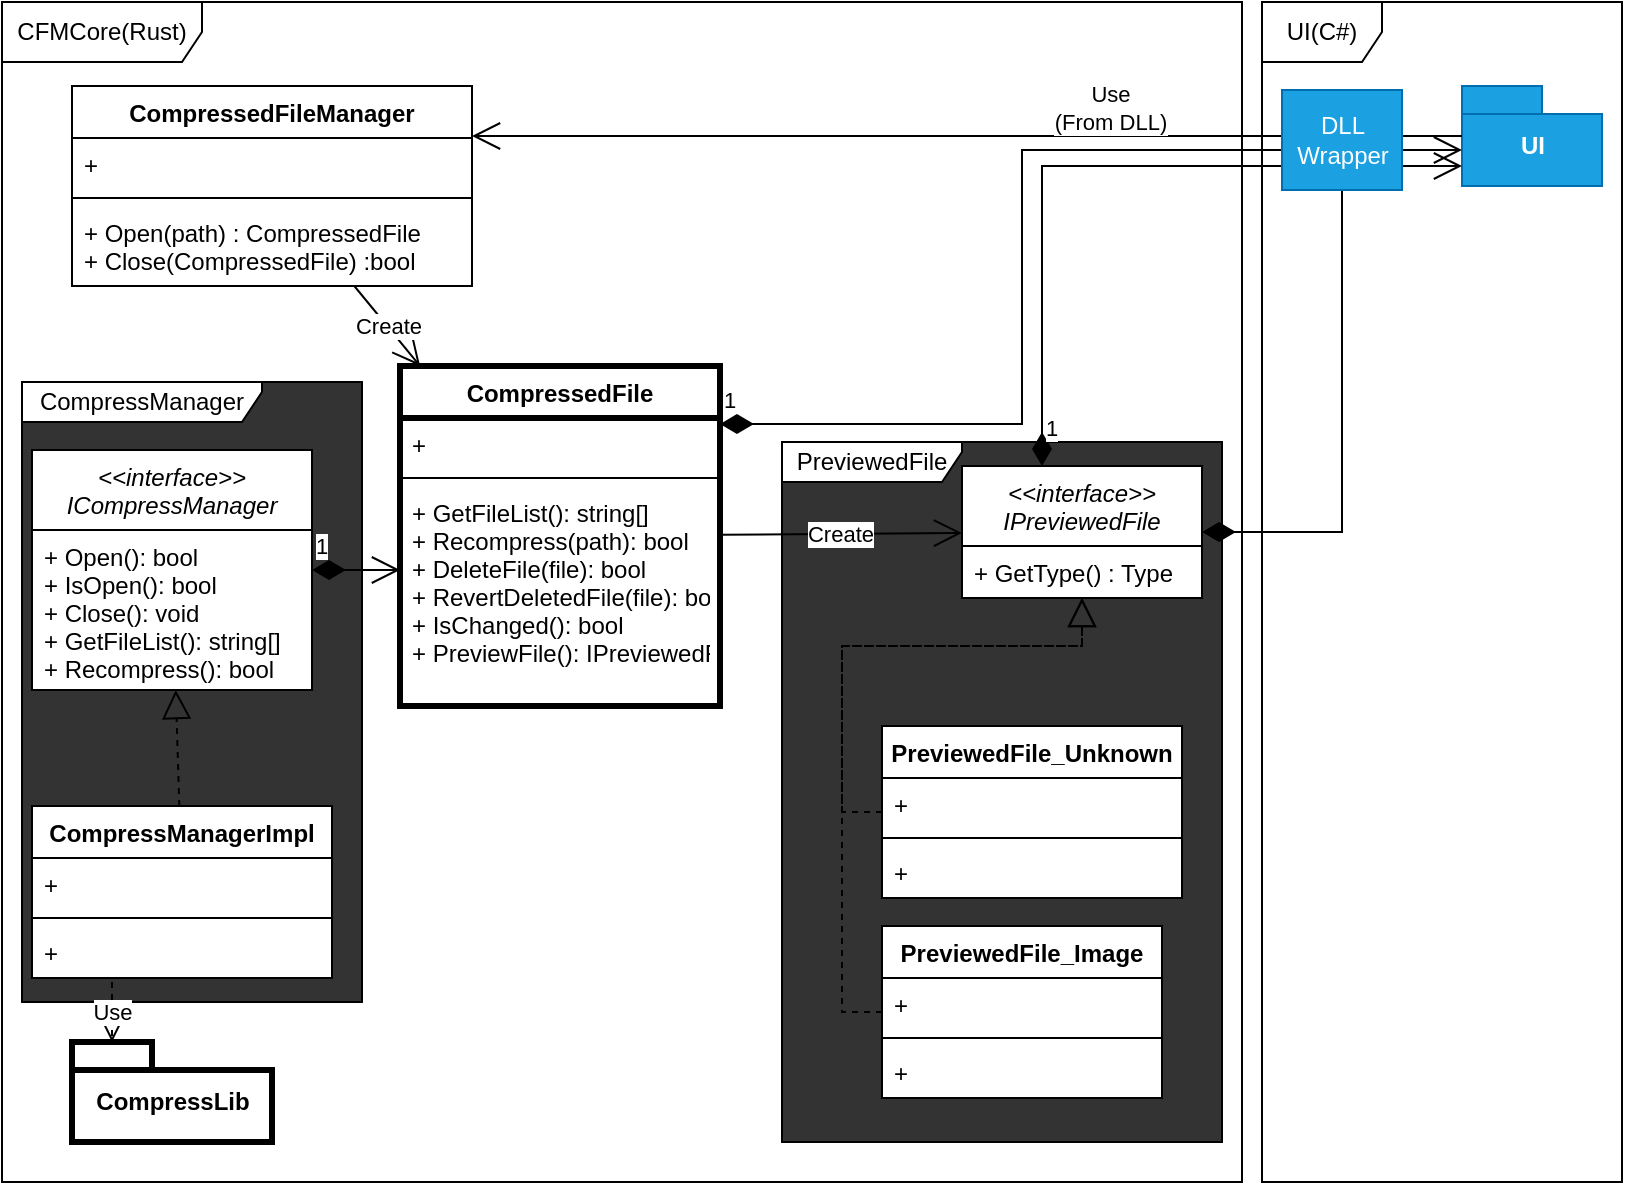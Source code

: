 <mxfile>
    <diagram id="K-_tS5VqKWmJsXcCOMkU" name="페이지-1">
        <mxGraphModel dx="332" dy="471" grid="1" gridSize="10" guides="1" tooltips="1" connect="1" arrows="1" fold="1" page="1" pageScale="1" pageWidth="827" pageHeight="1169" math="0" shadow="0">
            <root>
                <mxCell id="0"/>
                <mxCell id="1" parent="0"/>
                <mxCell id="8" value="CFMCore(Rust)" style="shape=umlFrame;whiteSpace=wrap;html=1;width=100;height=30;" parent="1" vertex="1">
                    <mxGeometry x="10" y="10" width="620" height="590" as="geometry"/>
                </mxCell>
                <mxCell id="55" value="PreviewedFile" style="shape=umlFrame;whiteSpace=wrap;html=1;width=90;height=20;strokeColor=default;gradientColor=none;swimlaneFillColor=#333333;" parent="1" vertex="1">
                    <mxGeometry x="400" y="230" width="220" height="350" as="geometry"/>
                </mxCell>
                <mxCell id="65" value="CompressManager" style="shape=umlFrame;whiteSpace=wrap;html=1;width=120;height=20;strokeColor=default;gradientColor=none;swimlaneFillColor=#333333;" parent="1" vertex="1">
                    <mxGeometry x="20" y="200" width="170" height="310" as="geometry"/>
                </mxCell>
                <mxCell id="2" value="CompressedFile" style="swimlane;fontStyle=1;align=center;verticalAlign=top;childLayout=stackLayout;horizontal=1;startSize=26;horizontalStack=0;resizeParent=1;resizeParentMax=0;resizeLast=0;collapsible=1;marginBottom=0;strokeWidth=3;swimlaneFillColor=default;" parent="1" vertex="1">
                    <mxGeometry x="209" y="192" width="160" height="170" as="geometry"/>
                </mxCell>
                <mxCell id="3" value="+ " style="text;strokeColor=none;fillColor=none;align=left;verticalAlign=top;spacingLeft=4;spacingRight=4;overflow=hidden;rotatable=0;points=[[0,0.5],[1,0.5]];portConstraint=eastwest;" parent="2" vertex="1">
                    <mxGeometry y="26" width="160" height="26" as="geometry"/>
                </mxCell>
                <mxCell id="4" value="" style="line;strokeWidth=1;fillColor=none;align=left;verticalAlign=middle;spacingTop=-1;spacingLeft=3;spacingRight=3;rotatable=0;labelPosition=right;points=[];portConstraint=eastwest;strokeColor=inherit;" parent="2" vertex="1">
                    <mxGeometry y="52" width="160" height="8" as="geometry"/>
                </mxCell>
                <mxCell id="5" value="+ GetFileList(): string[]&#10;+ Recompress(path): bool&#10;+ DeleteFile(file): bool&#10;+ RevertDeletedFile(file): bool&#10;+ IsChanged(): bool&#10;+ PreviewFile(): IPreviewedFile" style="text;strokeColor=none;fillColor=none;align=left;verticalAlign=top;spacingLeft=4;spacingRight=4;overflow=hidden;rotatable=0;points=[[0,0.5],[1,0.5]];portConstraint=eastwest;" parent="2" vertex="1">
                    <mxGeometry y="60" width="160" height="110" as="geometry"/>
                </mxCell>
                <mxCell id="7" value="UI" style="shape=folder;fontStyle=1;spacingTop=10;tabWidth=40;tabHeight=14;tabPosition=left;html=1;fillColor=#1ba1e2;fontColor=#ffffff;strokeColor=#006EAF;" parent="1" vertex="1">
                    <mxGeometry x="740" y="52" width="70" height="50" as="geometry"/>
                </mxCell>
                <mxCell id="9" value="1" style="endArrow=open;html=1;endSize=12;startArrow=diamondThin;startSize=14;startFill=1;edgeStyle=orthogonalEdgeStyle;align=left;verticalAlign=bottom;entryX=0;entryY=0;entryDx=0;entryDy=32;entryPerimeter=0;rounded=0;" parent="1" source="2" target="7" edge="1">
                    <mxGeometry x="-1" y="3" relative="1" as="geometry">
                        <mxPoint x="350" y="312" as="sourcePoint"/>
                        <mxPoint x="510" y="312" as="targetPoint"/>
                        <Array as="points">
                            <mxPoint x="520" y="221"/>
                            <mxPoint x="520" y="84"/>
                        </Array>
                    </mxGeometry>
                </mxCell>
                <mxCell id="14" value="CompressedFileManager" style="swimlane;fontStyle=1;align=center;verticalAlign=top;childLayout=stackLayout;horizontal=1;startSize=26;horizontalStack=0;resizeParent=1;resizeParentMax=0;resizeLast=0;collapsible=1;marginBottom=0;swimlaneFillColor=default;" parent="1" vertex="1">
                    <mxGeometry x="45" y="52" width="200" height="100" as="geometry"/>
                </mxCell>
                <mxCell id="15" value="+ " style="text;strokeColor=none;fillColor=none;align=left;verticalAlign=top;spacingLeft=4;spacingRight=4;overflow=hidden;rotatable=0;points=[[0,0.5],[1,0.5]];portConstraint=eastwest;" parent="14" vertex="1">
                    <mxGeometry y="26" width="200" height="26" as="geometry"/>
                </mxCell>
                <mxCell id="16" value="" style="line;strokeWidth=1;fillColor=none;align=left;verticalAlign=middle;spacingTop=-1;spacingLeft=3;spacingRight=3;rotatable=0;labelPosition=right;points=[];portConstraint=eastwest;strokeColor=inherit;" parent="14" vertex="1">
                    <mxGeometry y="52" width="200" height="8" as="geometry"/>
                </mxCell>
                <mxCell id="17" value="+ Open(path) : CompressedFile&#10;+ Close(CompressedFile) :bool" style="text;strokeColor=none;fillColor=none;align=left;verticalAlign=top;spacingLeft=4;spacingRight=4;overflow=hidden;rotatable=0;points=[[0,0.5],[1,0.5]];portConstraint=eastwest;" parent="14" vertex="1">
                    <mxGeometry y="60" width="200" height="40" as="geometry"/>
                </mxCell>
                <mxCell id="18" value="Create" style="endArrow=open;endFill=1;endSize=12;html=1;" parent="1" source="14" target="2" edge="1">
                    <mxGeometry width="160" relative="1" as="geometry">
                        <mxPoint x="305" y="312" as="sourcePoint"/>
                        <mxPoint x="725" y="252" as="targetPoint"/>
                    </mxGeometry>
                </mxCell>
                <mxCell id="19" value="Use&lt;br&gt;(From DLL)" style="endArrow=open;endFill=1;endSize=12;html=1;entryX=1;entryY=0.25;entryDx=0;entryDy=0;" parent="1" source="7" target="14" edge="1">
                    <mxGeometry x="-0.288" y="-14" width="160" relative="1" as="geometry">
                        <mxPoint x="590" y="172" as="sourcePoint"/>
                        <mxPoint x="370" y="188" as="targetPoint"/>
                        <mxPoint as="offset"/>
                    </mxGeometry>
                </mxCell>
                <mxCell id="42" value="&lt;&lt;interface&gt;&gt;&#10;ICompressManager" style="swimlane;fontStyle=2;align=center;verticalAlign=top;childLayout=stackLayout;horizontal=1;startSize=40;horizontalStack=0;resizeParent=1;resizeParentMax=0;resizeLast=0;collapsible=1;marginBottom=0;swimlaneFillColor=default;" parent="1" vertex="1">
                    <mxGeometry x="25" y="234" width="140" height="120" as="geometry"/>
                </mxCell>
                <mxCell id="43" value="+ Open(): bool&#10;+ IsOpen(): bool&#10;+ Close(): void&#10;+ GetFileList(): string[]&#10;+ Recompress(): bool" style="text;strokeColor=none;fillColor=none;align=left;verticalAlign=top;spacingLeft=4;spacingRight=4;overflow=hidden;rotatable=0;points=[[0,0.5],[1,0.5]];portConstraint=eastwest;" parent="42" vertex="1">
                    <mxGeometry y="40" width="140" height="80" as="geometry"/>
                </mxCell>
                <mxCell id="44" value="1" style="endArrow=open;html=1;endSize=12;startArrow=diamondThin;startSize=14;startFill=1;edgeStyle=orthogonalEdgeStyle;align=left;verticalAlign=bottom;rounded=0;" parent="1" source="42" target="2" edge="1">
                    <mxGeometry x="-1" y="3" relative="1" as="geometry">
                        <mxPoint x="379" y="231" as="sourcePoint"/>
                        <mxPoint x="705" y="94" as="targetPoint"/>
                        <Array as="points">
                            <mxPoint x="225" y="252"/>
                            <mxPoint x="225" y="252"/>
                        </Array>
                    </mxGeometry>
                </mxCell>
                <mxCell id="45" value="CompressManagerImpl" style="swimlane;fontStyle=1;align=center;verticalAlign=top;childLayout=stackLayout;horizontal=1;startSize=26;horizontalStack=0;resizeParent=1;resizeParentMax=0;resizeLast=0;collapsible=1;marginBottom=0;swimlaneFillColor=default;" parent="1" vertex="1">
                    <mxGeometry x="25" y="412" width="150" height="86" as="geometry"/>
                </mxCell>
                <mxCell id="46" value="+ " style="text;strokeColor=none;fillColor=none;align=left;verticalAlign=top;spacingLeft=4;spacingRight=4;overflow=hidden;rotatable=0;points=[[0,0.5],[1,0.5]];portConstraint=eastwest;" parent="45" vertex="1">
                    <mxGeometry y="26" width="150" height="26" as="geometry"/>
                </mxCell>
                <mxCell id="47" value="" style="line;strokeWidth=1;fillColor=none;align=left;verticalAlign=middle;spacingTop=-1;spacingLeft=3;spacingRight=3;rotatable=0;labelPosition=right;points=[];portConstraint=eastwest;strokeColor=inherit;" parent="45" vertex="1">
                    <mxGeometry y="52" width="150" height="8" as="geometry"/>
                </mxCell>
                <mxCell id="48" value="+ " style="text;strokeColor=none;fillColor=none;align=left;verticalAlign=top;spacingLeft=4;spacingRight=4;overflow=hidden;rotatable=0;points=[[0,0.5],[1,0.5]];portConstraint=eastwest;" parent="45" vertex="1">
                    <mxGeometry y="60" width="150" height="26" as="geometry"/>
                </mxCell>
                <mxCell id="49" value="" style="endArrow=block;dashed=1;endFill=0;endSize=12;html=1;rounded=0;" parent="1" source="45" target="42" edge="1">
                    <mxGeometry width="160" relative="1" as="geometry">
                        <mxPoint x="475" y="425" as="sourcePoint"/>
                        <mxPoint x="515" y="318" as="targetPoint"/>
                        <Array as="points"/>
                    </mxGeometry>
                </mxCell>
                <mxCell id="50" value="" style="endArrow=none;html=1;endSize=12;startArrow=diamondThin;startSize=14;startFill=1;edgeStyle=orthogonalEdgeStyle;align=left;verticalAlign=bottom;rounded=0;" parent="1" source="22" target="20" edge="1">
                    <mxGeometry x="-0.901" relative="1" as="geometry">
                        <mxPoint x="530" y="242" as="sourcePoint"/>
                        <mxPoint x="740" y="92" as="targetPoint"/>
                        <Array as="points"/>
                        <mxPoint as="offset"/>
                    </mxGeometry>
                </mxCell>
                <mxCell id="51" value="1" style="endArrow=open;html=1;endSize=12;startArrow=diamondThin;startSize=14;startFill=1;edgeStyle=orthogonalEdgeStyle;align=left;verticalAlign=bottom;rounded=0;" parent="1" source="22" target="7" edge="1">
                    <mxGeometry x="-0.944" relative="1" as="geometry">
                        <mxPoint x="424" y="231" as="sourcePoint"/>
                        <mxPoint x="750" y="94" as="targetPoint"/>
                        <Array as="points">
                            <mxPoint x="530" y="92"/>
                        </Array>
                        <mxPoint as="offset"/>
                    </mxGeometry>
                </mxCell>
                <mxCell id="20" value="DLL&lt;br&gt;Wrapper" style="html=1;fillColor=#1ba1e2;fontColor=#ffffff;strokeColor=#006EAF;" parent="1" vertex="1">
                    <mxGeometry x="650" y="54" width="60" height="50" as="geometry"/>
                </mxCell>
                <mxCell id="52" value="UI(C#)" style="shape=umlFrame;whiteSpace=wrap;html=1;" parent="1" vertex="1">
                    <mxGeometry x="640" y="10" width="180" height="590" as="geometry"/>
                </mxCell>
                <mxCell id="53" value="CompressLib" style="shape=folder;fontStyle=1;spacingTop=10;tabWidth=40;tabHeight=14;tabPosition=left;html=1;strokeWidth=3;" parent="1" vertex="1">
                    <mxGeometry x="45" y="530" width="100" height="50" as="geometry"/>
                </mxCell>
                <mxCell id="54" value="Use" style="endArrow=open;endSize=12;dashed=1;html=1;rounded=0;entryX=0;entryY=0;entryDx=20;entryDy=0;entryPerimeter=0;" parent="1" target="53" edge="1">
                    <mxGeometry width="160" relative="1" as="geometry">
                        <mxPoint x="65" y="500" as="sourcePoint"/>
                        <mxPoint x="415" y="260" as="targetPoint"/>
                    </mxGeometry>
                </mxCell>
                <mxCell id="22" value="&lt;&lt;interface&gt;&gt;&#10;IPreviewedFile" style="swimlane;fontStyle=2;align=center;verticalAlign=top;childLayout=stackLayout;horizontal=1;startSize=40;horizontalStack=0;resizeParent=1;resizeParentMax=0;resizeLast=0;collapsible=1;marginBottom=0;swimlaneFillColor=default;" parent="1" vertex="1">
                    <mxGeometry x="490" y="242" width="120" height="66" as="geometry"/>
                </mxCell>
                <mxCell id="25" value="+ GetType() : Type" style="text;strokeColor=none;fillColor=none;align=left;verticalAlign=top;spacingLeft=4;spacingRight=4;overflow=hidden;rotatable=0;points=[[0,0.5],[1,0.5]];portConstraint=eastwest;" parent="22" vertex="1">
                    <mxGeometry y="40" width="120" height="26" as="geometry"/>
                </mxCell>
                <mxCell id="28" value="PreviewedFile_Image" style="swimlane;fontStyle=1;align=center;verticalAlign=top;childLayout=stackLayout;horizontal=1;startSize=26;horizontalStack=0;resizeParent=1;resizeParentMax=0;resizeLast=0;collapsible=1;marginBottom=0;swimlaneFillColor=default;" parent="1" vertex="1">
                    <mxGeometry x="450" y="472" width="140" height="86" as="geometry"/>
                </mxCell>
                <mxCell id="29" value="+ " style="text;strokeColor=none;fillColor=none;align=left;verticalAlign=top;spacingLeft=4;spacingRight=4;overflow=hidden;rotatable=0;points=[[0,0.5],[1,0.5]];portConstraint=eastwest;" parent="28" vertex="1">
                    <mxGeometry y="26" width="140" height="26" as="geometry"/>
                </mxCell>
                <mxCell id="30" value="" style="line;strokeWidth=1;fillColor=none;align=left;verticalAlign=middle;spacingTop=-1;spacingLeft=3;spacingRight=3;rotatable=0;labelPosition=right;points=[];portConstraint=eastwest;strokeColor=inherit;" parent="28" vertex="1">
                    <mxGeometry y="52" width="140" height="8" as="geometry"/>
                </mxCell>
                <mxCell id="31" value="+ " style="text;strokeColor=none;fillColor=none;align=left;verticalAlign=top;spacingLeft=4;spacingRight=4;overflow=hidden;rotatable=0;points=[[0,0.5],[1,0.5]];portConstraint=eastwest;" parent="28" vertex="1">
                    <mxGeometry y="60" width="140" height="26" as="geometry"/>
                </mxCell>
                <mxCell id="32" value="PreviewedFile_Unknown" style="swimlane;fontStyle=1;align=center;verticalAlign=top;childLayout=stackLayout;horizontal=1;startSize=26;horizontalStack=0;resizeParent=1;resizeParentMax=0;resizeLast=0;collapsible=1;marginBottom=0;swimlaneFillColor=default;" parent="1" vertex="1">
                    <mxGeometry x="450" y="372" width="150" height="86" as="geometry"/>
                </mxCell>
                <mxCell id="33" value="+ " style="text;strokeColor=none;fillColor=none;align=left;verticalAlign=top;spacingLeft=4;spacingRight=4;overflow=hidden;rotatable=0;points=[[0,0.5],[1,0.5]];portConstraint=eastwest;" parent="32" vertex="1">
                    <mxGeometry y="26" width="150" height="26" as="geometry"/>
                </mxCell>
                <mxCell id="34" value="" style="line;strokeWidth=1;fillColor=none;align=left;verticalAlign=middle;spacingTop=-1;spacingLeft=3;spacingRight=3;rotatable=0;labelPosition=right;points=[];portConstraint=eastwest;strokeColor=inherit;" parent="32" vertex="1">
                    <mxGeometry y="52" width="150" height="8" as="geometry"/>
                </mxCell>
                <mxCell id="35" value="+ " style="text;strokeColor=none;fillColor=none;align=left;verticalAlign=top;spacingLeft=4;spacingRight=4;overflow=hidden;rotatable=0;points=[[0,0.5],[1,0.5]];portConstraint=eastwest;" parent="32" vertex="1">
                    <mxGeometry y="60" width="150" height="26" as="geometry"/>
                </mxCell>
                <mxCell id="36" value="" style="endArrow=block;dashed=1;endFill=0;endSize=12;html=1;rounded=0;" parent="1" source="28" target="22" edge="1">
                    <mxGeometry width="160" relative="1" as="geometry">
                        <mxPoint x="350" y="302" as="sourcePoint"/>
                        <mxPoint x="510" y="302" as="targetPoint"/>
                        <Array as="points">
                            <mxPoint x="430" y="515"/>
                            <mxPoint x="430" y="332"/>
                            <mxPoint x="550" y="332"/>
                        </Array>
                    </mxGeometry>
                </mxCell>
                <mxCell id="37" value="" style="endArrow=block;dashed=1;endFill=0;endSize=12;html=1;rounded=0;" parent="1" source="32" target="22" edge="1">
                    <mxGeometry width="160" relative="1" as="geometry">
                        <mxPoint x="473.786" y="382" as="sourcePoint"/>
                        <mxPoint x="524.071" y="318" as="targetPoint"/>
                        <Array as="points">
                            <mxPoint x="430" y="415"/>
                            <mxPoint x="430" y="332"/>
                            <mxPoint x="550" y="332"/>
                        </Array>
                    </mxGeometry>
                </mxCell>
                <mxCell id="27" value="Create" style="endArrow=open;endFill=1;endSize=12;html=1;" parent="1" source="2" target="22" edge="1">
                    <mxGeometry width="160" relative="1" as="geometry">
                        <mxPoint x="370" y="148" as="sourcePoint"/>
                        <mxPoint x="760" y="332" as="targetPoint"/>
                    </mxGeometry>
                </mxCell>
            </root>
        </mxGraphModel>
    </diagram>
</mxfile>